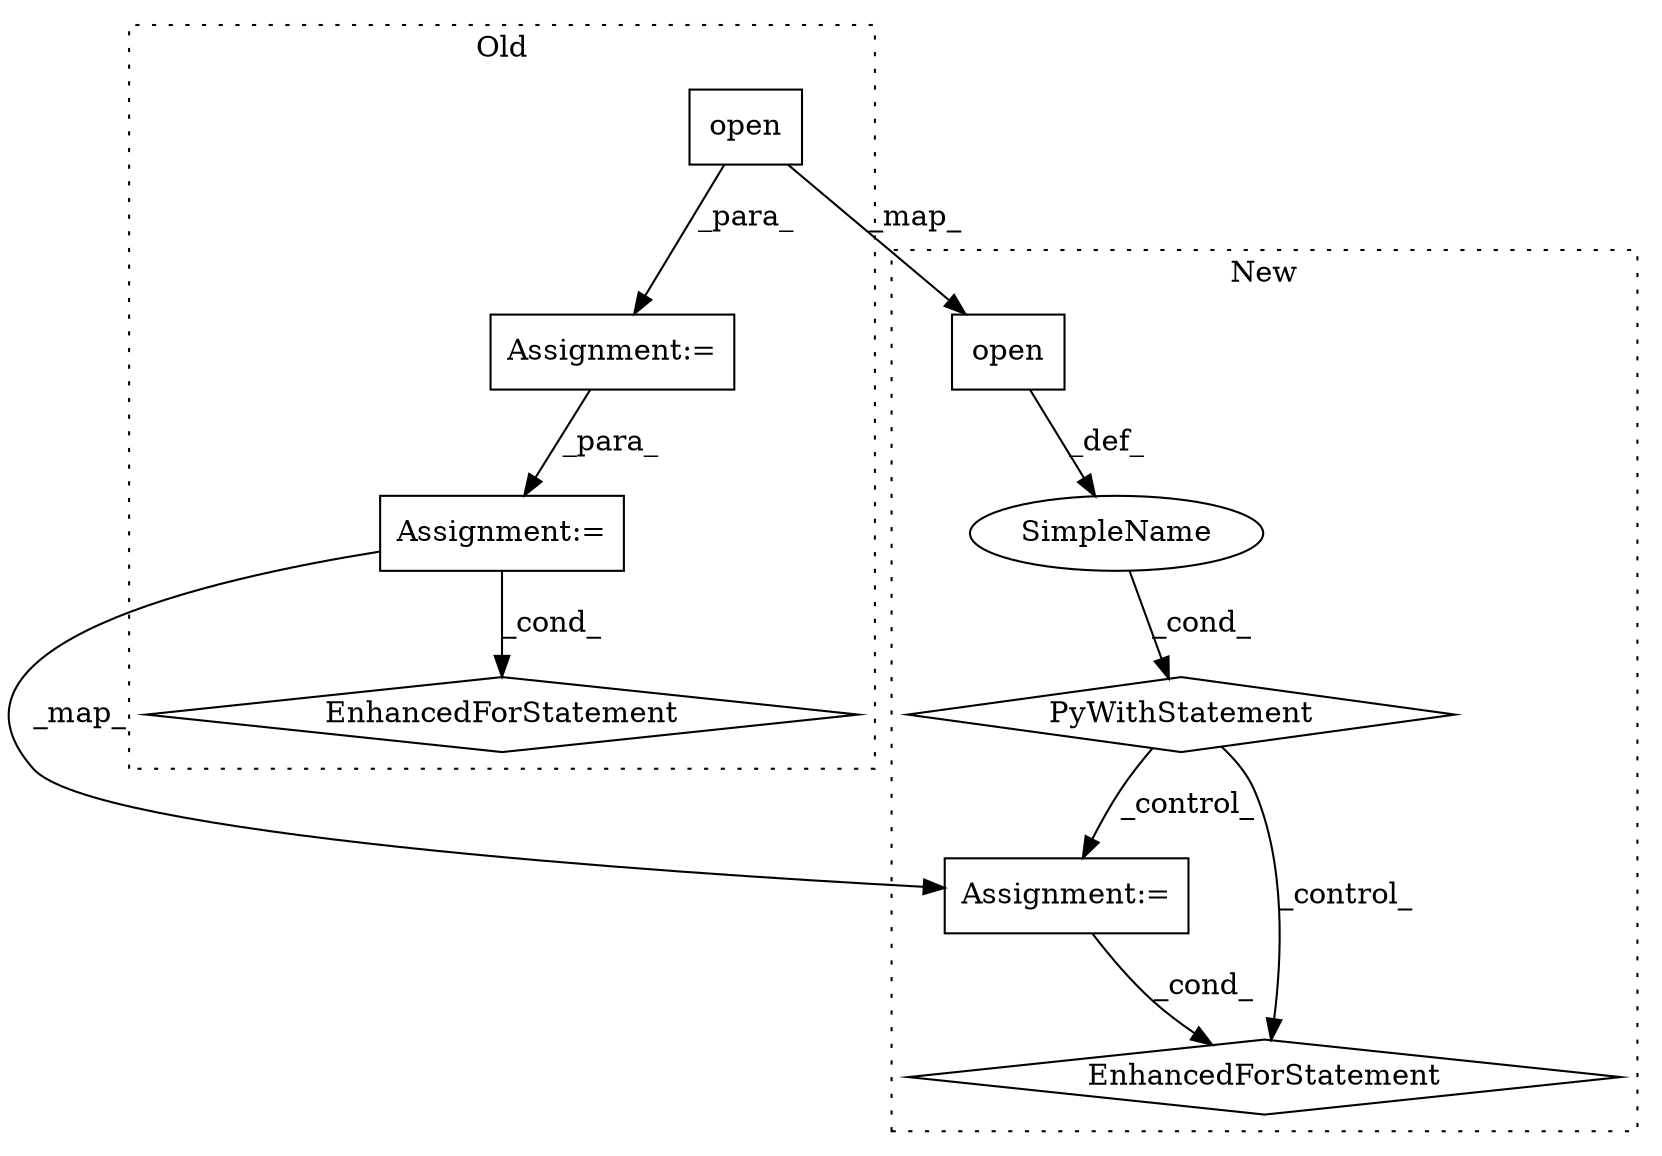 digraph G {
subgraph cluster0 {
1 [label="EnhancedForStatement" a="70" s="1876,1947" l="53,2" shape="diamond"];
6 [label="Assignment:=" a="7" s="1876,1947" l="53,2" shape="box"];
7 [label="Assignment:=" a="7" s="1411" l="1" shape="box"];
8 [label="open" a="32" s="1412,1428" l="5,1" shape="box"];
label = "Old";
style="dotted";
}
subgraph cluster1 {
2 [label="PyWithStatement" a="104" s="1825,1852" l="10,2" shape="diamond"];
3 [label="EnhancedForStatement" a="70" s="1882,1957" l="57,2" shape="diamond"];
4 [label="SimpleName" a="42" s="" l="" shape="ellipse"];
5 [label="Assignment:=" a="7" s="1882,1957" l="57,2" shape="box"];
9 [label="open" a="32" s="1835,1851" l="5,1" shape="box"];
label = "New";
style="dotted";
}
2 -> 3 [label="_control_"];
2 -> 5 [label="_control_"];
4 -> 2 [label="_cond_"];
5 -> 3 [label="_cond_"];
6 -> 1 [label="_cond_"];
6 -> 5 [label="_map_"];
7 -> 6 [label="_para_"];
8 -> 7 [label="_para_"];
8 -> 9 [label="_map_"];
9 -> 4 [label="_def_"];
}